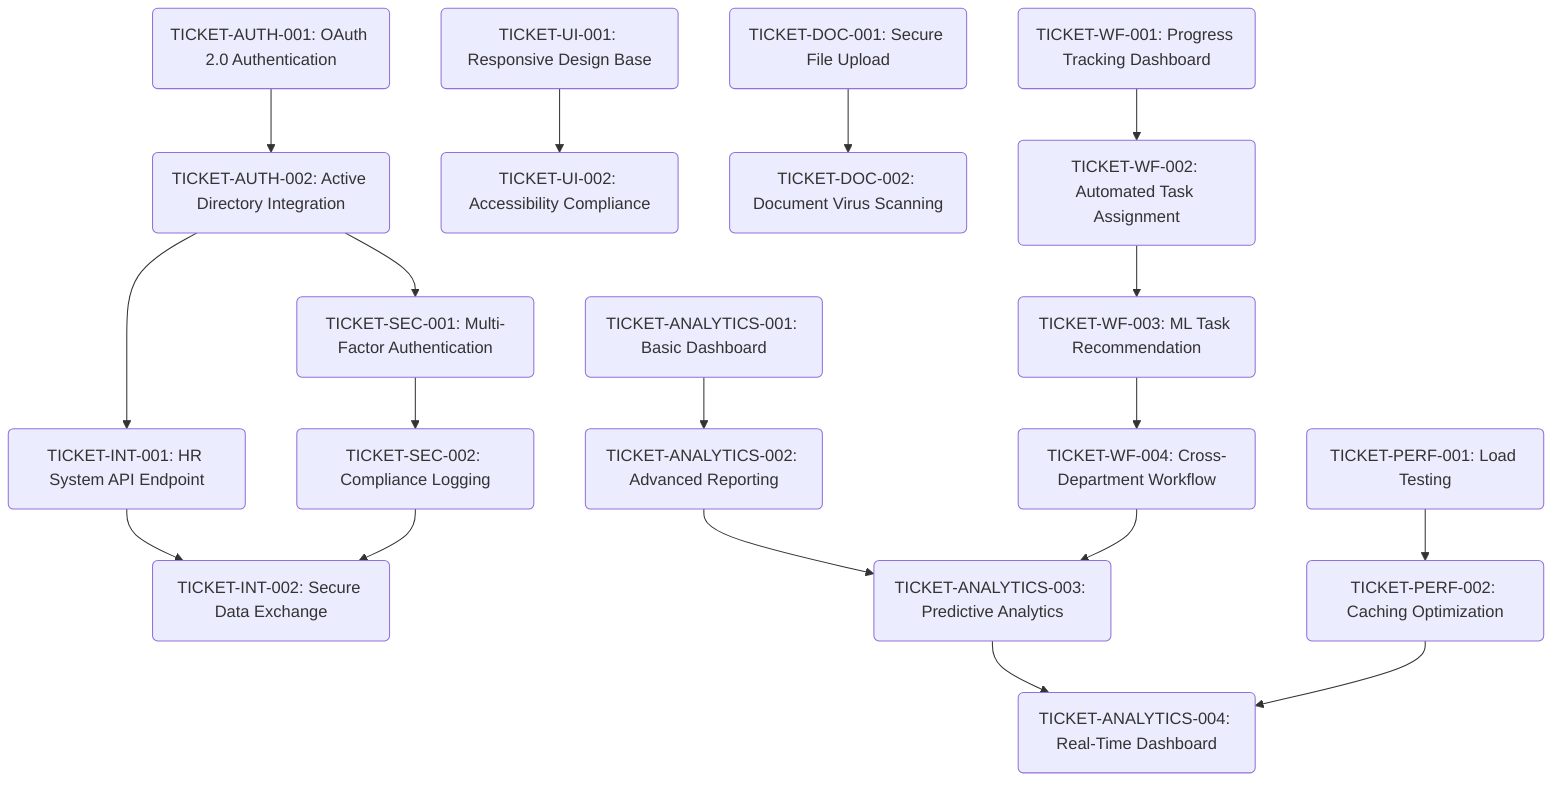 flowchart TD
    AUTH001("TICKET-AUTH-001: OAuth 2.0 Authentication")
    AUTH002("TICKET-AUTH-002: Active Directory Integration")
    SEC001("TICKET-SEC-001: Multi-Factor Authentication")
    SEC002("TICKET-SEC-002: Compliance Logging")
    
    UI001("TICKET-UI-001: Responsive Design Base")
    UI002("TICKET-UI-002: Accessibility Compliance")
    
    DOC001("TICKET-DOC-001: Secure File Upload")
    DOC002("TICKET-DOC-002: Document Virus Scanning")
    
    WF001("TICKET-WF-001: Progress Tracking Dashboard")
    WF002("TICKET-WF-002: Automated Task Assignment")
    WF003("TICKET-WF-003: ML Task Recommendation")
    WF004("TICKET-WF-004: Cross-Department Workflow")
    
    INT001("TICKET-INT-001: HR System API Endpoint")
    INT002("TICKET-INT-002: Secure Data Exchange")
    
    PERF001("TICKET-PERF-001: Load Testing")
    PERF002("TICKET-PERF-002: Caching Optimization")
    
    ANALYTICS001("TICKET-ANALYTICS-001: Basic Dashboard")
    ANALYTICS002("TICKET-ANALYTICS-002: Advanced Reporting")
    ANALYTICS003("TICKET-ANALYTICS-003: Predictive Analytics")
    ANALYTICS004("TICKET-ANALYTICS-004: Real-Time Dashboard")

    AUTH001 --> AUTH002
    AUTH002 --> SEC001
    SEC001 --> SEC002

    UI001 --> UI002

    DOC001 --> DOC002

    WF001 --> WF002
    WF002 --> WF003
    WF003 --> WF004

    INT001 --> INT002

    PERF001 --> PERF002

    ANALYTICS001 --> ANALYTICS002
    ANALYTICS002 --> ANALYTICS003
    ANALYTICS003 --> ANALYTICS004

    AUTH002 --> INT001
    SEC002 --> INT002
    WF004 --> ANALYTICS003
    PERF002 --> ANALYTICS004